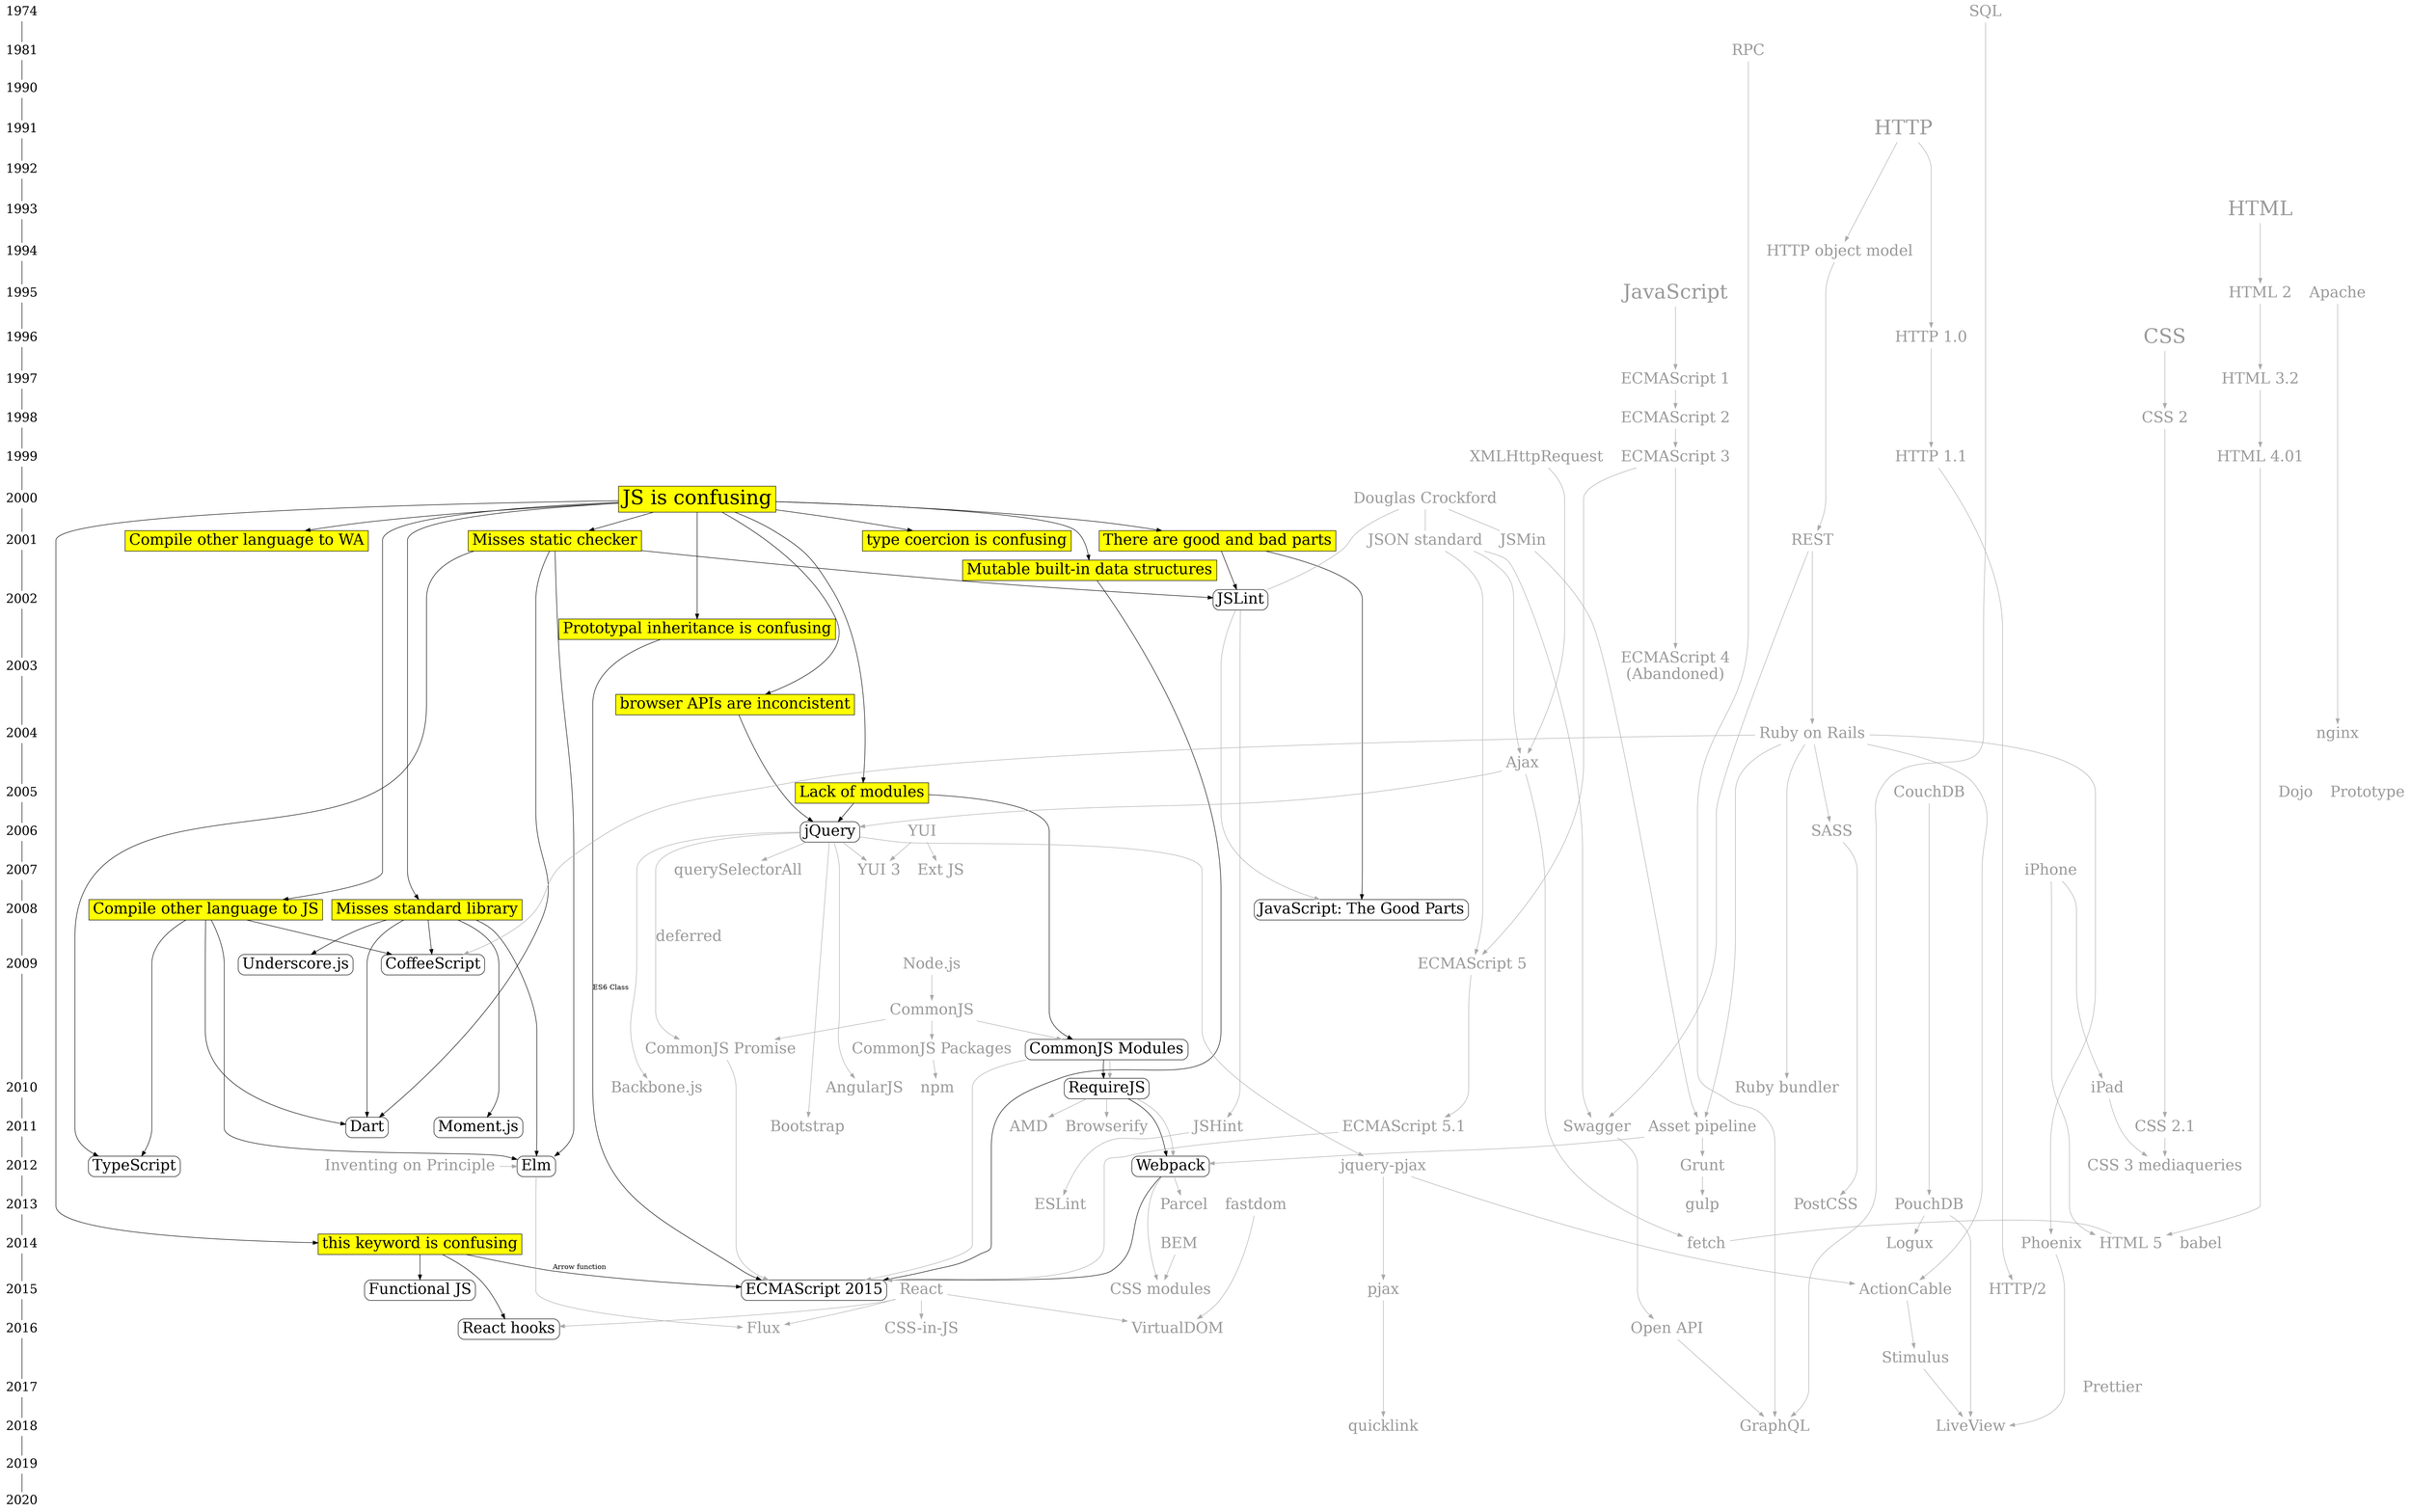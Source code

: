 digraph dd {
  {
    # timeline
    node [shape=plaintext, fontsize=25]
    edge [arrowhead=none]
    1974 -> 1981 -> 1990 -> 1991 -> 1992 -> 1993 -> 1994 -> 1995 -> 1996 -> 1997 -> 1998 -> 1999 -> 2000 -> 2001 -> 2002 -> 2003 -> 2004 -> 2005 -> 2006 -> 2007 -> 2008 -> 2009 -> 2010 -> 2011 -> 2012 -> 2013 -> 2014 -> 2015 -> 2016 -> 2017 -> 2018 -> 2019 -> 2020
  }

  {
    # ideas
    node [shape=rectangle, style=rounded, fontsize=30]

    "JS is confusing" [fontsize=40, fillcolor=yellow, style=filled]
    "JS is confusing" -> {
      node [fillcolor=yellow, style=filled]
      "There are good and bad parts"
      "Compile other language to JS"
      "Compile other language to WA"
      "Misses standard library"
      "Misses static checker"
      "this keyword is confusing"
      "Mutable built-in data structures"
      "Prototypal inheritance is confusing"
      "Lack of modules"
      "browser APIs are inconcistent"
      "type coercion is confusing"
    }

    "There are good and bad parts" -> {
      JSLint "JavaScript: The Good Parts"
    }

    "Compile other language to JS" -> {
      TypeScript
      Elm CoffeeScript Dart
    }

    "browser APIs are inconcistent" -> { jQuery }
    "Misses standard library" -> { "Underscore.js" "Moment.js" Elm CoffeeScript Dart }
    "Misses static checker" -> { JSLint TypeScript Elm Dart }
    
    "Prototypal inheritance is confusing" -> "ECMAScript 2015" [label="ES6 Class"]
    "Mutable built-in data structures" -> "ECMAScript 2015"
    "this keyword is confusing" -> "ECMAScript 2015" [label="Arrow function"]
    "this keyword is confusing" -> {
      "React hooks" "Functional JS"
    }

    "Lack of modules" -> { jQuery "CommonJS Modules" } 
    "CommonJS Modules" -> RequireJS -> Webpack -> "ECMAScript 2015"
  }

  {
    # technologies
    node [shape=plaintext, fontsize=30, fontcolor="#999999"]
    edge [color="#aaaaaa", fontsize=30, fontcolor="#999999"]

    { rank = same ; 1974 ; "SQL" }
    { rank = same ; 1981 ; "RPC" }
    { rank = same ; 1991 ; "HTTP" [fontsize=40] }
    { rank = same ; 1993 ; "HTML" [fontsize=40] }
    { rank = same ; 1994 ; "HTTP object model" }
    { rank = same ; 1995 ; "JavaScript" [fontsize=40] "HTML 2"; "Apache" }
    { rank = same ; 1996 ; "CSS" [fontsize=40] "HTTP 1.0" }
    { rank = same ; 1997 ; "ECMAScript 1"; "HTML 3.2" }
    { rank = same ; 1998 ; "ECMAScript 2"; "CSS 2"}
    { rank = same ; 1999 ; "ECMAScript 3"; "XMLHttpRequest"; "HTML 4.01"; "HTTP 1.1" }
    { rank = same ; 2001 ; "REST" }
    { rank = same ; 2001 ; "JSON standard"; "JSMin" }
    { rank = same ; 2002 ; "JSLint" }
    { rank = same ; 2003 ; "ECMAScript 4\n(Abandoned)"; }
    { rank = same ; 2004 ; "Ruby on Rails"; "nginx" }
    { rank = same ; 2005 ; "Dojo"; "Prototype"; "CouchDB" }
    { rank = same ; 2006 ; "jQuery"; "YUI"; "SASS" }
    { rank = same ; 2007 ; "iPhone"; "Ext JS" }
    { rank = same ; 2008 ; "JavaScript: The Good Parts" }
    { rank = same ; 2009 ; "Node.js"; "ECMAScript 5"; "CoffeeScript"; "Underscore.js" }
    { rank = same ; 2010 ; "AngularJS"; "npm"; "iPad"; "Backbone.js"; "RequireJS"; "Ruby bundler" }
    { rank = same ; 2011 ; "CSS 2.1"; "ECMAScript 5.1"; "AMD"; "Browserify"; "Bootstrap"; "Asset pipeline"; "JSHint"; "Swagger"; "Dart"; "Moment.js" }
    { rank = same ; 2012 ; "CSS 3 mediaqueries"; "Grunt"; "Webpack"; "TypeScript"; "Elm"; "jquery-pjax"; "Inventing on Principle" }
    { rank = same ; 2013 ; "gulp"; "fastdom"; "ESLint"; "PouchDB"; "PostCSS" }
    { rank = same ; 2014 ; "HTML 5"; "fetch"; "babel"; "Phoenix"; "BEM" }
    { rank = same ; 2015 ; "ECMAScript 2015"; "React"; "ActionCable"; "HTTP/2"; "pjax" }
    { rank = same ; 2016 ; "Open API" }
    { rank = same ; 2017 ; "Prettier" }
    { rank = same ; 2018 ; "LiveView"; "quicklink"; "GraphQL" }

    "HTTP" -> "HTTP 1.0" -> "HTTP 1.1" -> "HTTP/2"
    "HTTP" -> "HTTP object model" -> "REST" -> "Swagger" -> "Open API" -> "GraphQL"
    "JSON standard" -> "Swagger" 
    "REST" -> "Ruby on Rails"
    "Apache" -> "nginx"
    "CouchDB" -> "PouchDB" -> "LiveView"
    "PouchDB" -> "Logux"
    "RPC" -> "GraphQL"
    "SQL" -> "GraphQL"

    "Douglas Crockford" -> "JSLint" [arrowhead=none]
    "Douglas Crockford" -> "JSON standard" [arrowhead=none]
    "Douglas Crockford" -> "JSMin" [arrowhead=none]

    "JSLint" -> "JavaScript: The Good Parts"
    "JSMin" -> "Asset pipeline"

    "HTML" -> "HTML 2" -> "HTML 3.2" -> "HTML 4.01" -> "HTML 5"
    "iPhone" -> "HTML 5"
    "iPhone" -> "iPad"

    "CSS" -> "CSS 2" -> "CSS 2.1"
    "CSS 2.1" -> "CSS 3 mediaqueries"
    "iPad" -> "CSS 3 mediaqueries"
    "BEM" -> "CSS modules"

    "YUI" -> "Ext JS"
    "YUI" -> "YUI 3"
    "jQuery" -> "YUI 3"
    "jQuery" -> "AngularJS"
    "jQuery" -> "Backbone.js"
    "jQuery" -> "Bootstrap"

    "JavaScript" -> "ECMAScript 1" -> "ECMAScript 2" -> "ECMAScript 3" -> "ECMAScript 5" -> "ECMAScript 5.1" -> "ECMAScript 2015"
    "ECMAScript 3" -> "ECMAScript 4\n(Abandoned)"
    "JSON standard" -> "ECMAScript 5" 

    "JSON standard" -> "Ajax"
    "XMLHttpRequest" -> "Ajax" -> "fetch"
    "fetch" -> "HTML 5" [arrowhead=none]
    "Node.js" -> "CommonJS"
    "CommonJS" -> "CommonJS Modules" -> "ECMAScript 2015"
    "CommonJS" -> "CommonJS Packages" -> "npm"
    "CommonJS" -> "CommonJS Promise" -> "ECMAScript 2015"
    "Ajax" -> "jQuery"
    "jQuery" -> "CommonJS Promise" [label=deferred]
    "jQuery" -> "querySelectorAll"

    "CommonJS Modules" -> "RequireJS" -> "AMD"
    "RequireJS" -> "Webpack" -> "Parcel"
    "RequireJS" -> "Browserify"

    "Ruby on Rails" -> "SASS" -> "PostCSS"
    "Ruby on Rails" -> "CoffeeScript"
    "Ruby on Rails" -> "Asset pipeline" -> "Grunt" -> "gulp"
    "Ruby on Rails" -> "Ruby bundler"
    "Ruby on Rails" -> "ActionCable" -> "Stimulus"
    "jquery-pjax" -> "ActionCable"
    "jQuery" -> "jquery-pjax" -> "pjax" -> "quicklink"
    "Asset pipeline" -> "Webpack"
    "Webpack" -> "CSS modules"
    "React" -> {
      "CSS-in-JS" "VirtualDOM" "Flux" "React hooks"
    }
    "fastdom" -> "VirtualDOM"

    "Stimulus" -> "LiveView"
    "Ruby on Rails" -> "Phoenix" -> "LiveView"

    "Inventing on Principle" -> "Elm" -> "Flux"

    "JSLint" -> "JSHint" -> "ESLint"
  }
}
